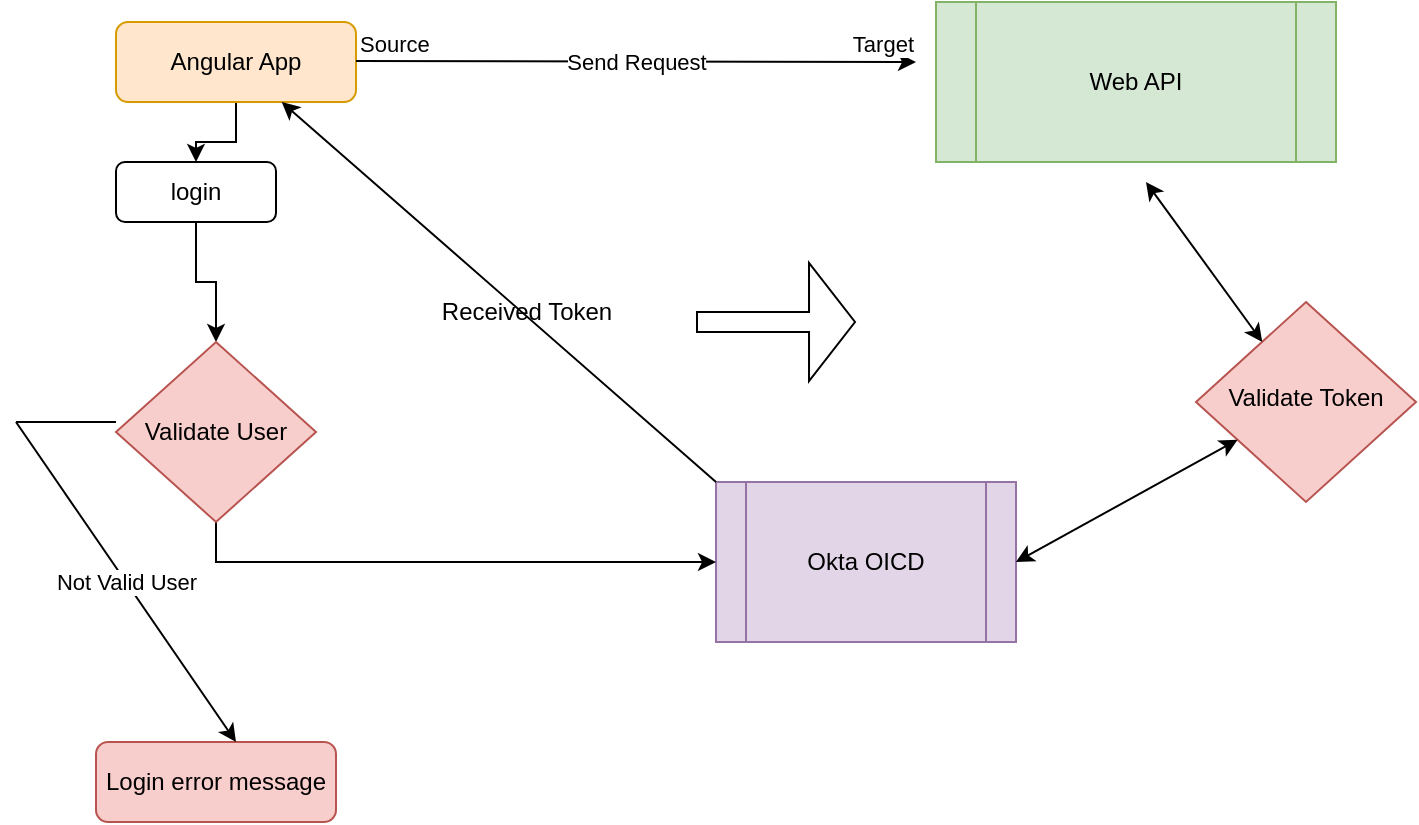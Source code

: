 <mxfile version="21.3.2" type="github">
  <diagram id="C5RBs43oDa-KdzZeNtuy" name="Page-1">
    <mxGraphModel dx="819" dy="444" grid="1" gridSize="10" guides="1" tooltips="1" connect="1" arrows="1" fold="1" page="1" pageScale="1" pageWidth="827" pageHeight="1169" math="0" shadow="0">
      <root>
        <mxCell id="WIyWlLk6GJQsqaUBKTNV-0" />
        <mxCell id="WIyWlLk6GJQsqaUBKTNV-1" parent="WIyWlLk6GJQsqaUBKTNV-0" />
        <mxCell id="m4UnzOkCJipVKD_xuJqB-21" value="" style="edgeStyle=orthogonalEdgeStyle;rounded=0;orthogonalLoop=1;jettySize=auto;html=1;" edge="1" parent="WIyWlLk6GJQsqaUBKTNV-1" source="WIyWlLk6GJQsqaUBKTNV-3" target="m4UnzOkCJipVKD_xuJqB-9">
          <mxGeometry relative="1" as="geometry" />
        </mxCell>
        <mxCell id="WIyWlLk6GJQsqaUBKTNV-3" value="Angular App&lt;br&gt;" style="rounded=1;whiteSpace=wrap;html=1;fontSize=12;glass=0;strokeWidth=1;shadow=0;fillColor=#ffe6cc;strokeColor=#d79b00;" parent="WIyWlLk6GJQsqaUBKTNV-1" vertex="1">
          <mxGeometry x="60" y="80" width="120" height="40" as="geometry" />
        </mxCell>
        <mxCell id="WIyWlLk6GJQsqaUBKTNV-6" value="Validate Token" style="rhombus;whiteSpace=wrap;html=1;shadow=0;fontFamily=Helvetica;fontSize=12;align=center;strokeWidth=1;spacing=6;spacingTop=-4;fillColor=#f8cecc;strokeColor=#b85450;" parent="WIyWlLk6GJQsqaUBKTNV-1" vertex="1">
          <mxGeometry x="600" y="220" width="110" height="100" as="geometry" />
        </mxCell>
        <mxCell id="WIyWlLk6GJQsqaUBKTNV-7" value="Login error message" style="rounded=1;whiteSpace=wrap;html=1;fontSize=12;glass=0;strokeWidth=1;shadow=0;fillColor=#f8cecc;strokeColor=#b85450;" parent="WIyWlLk6GJQsqaUBKTNV-1" vertex="1">
          <mxGeometry x="50" y="440" width="120" height="40" as="geometry" />
        </mxCell>
        <mxCell id="m4UnzOkCJipVKD_xuJqB-1" value="Web API" style="shape=process;whiteSpace=wrap;html=1;backgroundOutline=1;fillColor=#d5e8d4;strokeColor=#82b366;" vertex="1" parent="WIyWlLk6GJQsqaUBKTNV-1">
          <mxGeometry x="470" y="70" width="200" height="80" as="geometry" />
        </mxCell>
        <mxCell id="m4UnzOkCJipVKD_xuJqB-4" value="Okta OICD" style="shape=process;whiteSpace=wrap;html=1;backgroundOutline=1;fillColor=#e1d5e7;strokeColor=#9673a6;" vertex="1" parent="WIyWlLk6GJQsqaUBKTNV-1">
          <mxGeometry x="360" y="310" width="150" height="80" as="geometry" />
        </mxCell>
        <mxCell id="m4UnzOkCJipVKD_xuJqB-7" value="" style="endArrow=classic;startArrow=classic;html=1;rounded=0;exitX=1;exitY=0.5;exitDx=0;exitDy=0;" edge="1" parent="WIyWlLk6GJQsqaUBKTNV-1" source="m4UnzOkCJipVKD_xuJqB-4" target="WIyWlLk6GJQsqaUBKTNV-6">
          <mxGeometry width="50" height="50" relative="1" as="geometry">
            <mxPoint x="414" y="385" as="sourcePoint" />
            <mxPoint x="464" y="335" as="targetPoint" />
          </mxGeometry>
        </mxCell>
        <mxCell id="m4UnzOkCJipVKD_xuJqB-8" value="" style="endArrow=classic;startArrow=classic;html=1;rounded=0;" edge="1" parent="WIyWlLk6GJQsqaUBKTNV-1" source="WIyWlLk6GJQsqaUBKTNV-6">
          <mxGeometry width="50" height="50" relative="1" as="geometry">
            <mxPoint x="480" y="264" as="sourcePoint" />
            <mxPoint x="575" y="160" as="targetPoint" />
          </mxGeometry>
        </mxCell>
        <mxCell id="m4UnzOkCJipVKD_xuJqB-22" value="" style="edgeStyle=orthogonalEdgeStyle;rounded=0;orthogonalLoop=1;jettySize=auto;html=1;" edge="1" parent="WIyWlLk6GJQsqaUBKTNV-1" source="m4UnzOkCJipVKD_xuJqB-9" target="m4UnzOkCJipVKD_xuJqB-10">
          <mxGeometry relative="1" as="geometry" />
        </mxCell>
        <mxCell id="m4UnzOkCJipVKD_xuJqB-9" value="login" style="rounded=1;whiteSpace=wrap;html=1;" vertex="1" parent="WIyWlLk6GJQsqaUBKTNV-1">
          <mxGeometry x="60" y="150" width="80" height="30" as="geometry" />
        </mxCell>
        <mxCell id="m4UnzOkCJipVKD_xuJqB-14" value="" style="edgeStyle=orthogonalEdgeStyle;rounded=0;orthogonalLoop=1;jettySize=auto;html=1;exitX=0.5;exitY=1;exitDx=0;exitDy=0;entryX=0;entryY=0.5;entryDx=0;entryDy=0;" edge="1" parent="WIyWlLk6GJQsqaUBKTNV-1" source="m4UnzOkCJipVKD_xuJqB-10" target="m4UnzOkCJipVKD_xuJqB-4">
          <mxGeometry relative="1" as="geometry" />
        </mxCell>
        <mxCell id="m4UnzOkCJipVKD_xuJqB-10" value="Validate User" style="rhombus;whiteSpace=wrap;html=1;fillColor=#f8cecc;strokeColor=#b85450;" vertex="1" parent="WIyWlLk6GJQsqaUBKTNV-1">
          <mxGeometry x="60" y="240" width="100" height="90" as="geometry" />
        </mxCell>
        <mxCell id="m4UnzOkCJipVKD_xuJqB-20" value="Received Token" style="text;html=1;align=center;verticalAlign=middle;resizable=0;points=[];autosize=1;strokeColor=none;fillColor=none;" vertex="1" parent="WIyWlLk6GJQsqaUBKTNV-1">
          <mxGeometry x="210" y="210" width="110" height="30" as="geometry" />
        </mxCell>
        <mxCell id="m4UnzOkCJipVKD_xuJqB-26" value="" style="endArrow=classic;html=1;rounded=0;" edge="1" parent="WIyWlLk6GJQsqaUBKTNV-1">
          <mxGeometry relative="1" as="geometry">
            <mxPoint x="180" y="99.5" as="sourcePoint" />
            <mxPoint x="460" y="100" as="targetPoint" />
          </mxGeometry>
        </mxCell>
        <mxCell id="m4UnzOkCJipVKD_xuJqB-27" value="Send Request" style="edgeLabel;resizable=0;html=1;align=center;verticalAlign=middle;" connectable="0" vertex="1" parent="m4UnzOkCJipVKD_xuJqB-26">
          <mxGeometry relative="1" as="geometry" />
        </mxCell>
        <mxCell id="m4UnzOkCJipVKD_xuJqB-28" value="Source" style="edgeLabel;resizable=0;html=1;align=left;verticalAlign=bottom;" connectable="0" vertex="1" parent="m4UnzOkCJipVKD_xuJqB-26">
          <mxGeometry x="-1" relative="1" as="geometry" />
        </mxCell>
        <mxCell id="m4UnzOkCJipVKD_xuJqB-29" value="Target" style="edgeLabel;resizable=0;html=1;align=right;verticalAlign=bottom;" connectable="0" vertex="1" parent="m4UnzOkCJipVKD_xuJqB-26">
          <mxGeometry x="1" relative="1" as="geometry" />
        </mxCell>
        <mxCell id="m4UnzOkCJipVKD_xuJqB-31" value="" style="endArrow=classic;html=1;rounded=0;" edge="1" parent="WIyWlLk6GJQsqaUBKTNV-1">
          <mxGeometry relative="1" as="geometry">
            <mxPoint x="10" y="280" as="sourcePoint" />
            <mxPoint x="120" y="440" as="targetPoint" />
          </mxGeometry>
        </mxCell>
        <mxCell id="m4UnzOkCJipVKD_xuJqB-32" value="Not Valid User" style="edgeLabel;resizable=0;html=1;align=center;verticalAlign=middle;" connectable="0" vertex="1" parent="m4UnzOkCJipVKD_xuJqB-31">
          <mxGeometry relative="1" as="geometry" />
        </mxCell>
        <mxCell id="m4UnzOkCJipVKD_xuJqB-33" value="" style="endArrow=none;html=1;rounded=0;" edge="1" parent="WIyWlLk6GJQsqaUBKTNV-1">
          <mxGeometry width="50" height="50" relative="1" as="geometry">
            <mxPoint x="10" y="280" as="sourcePoint" />
            <mxPoint x="60" y="280" as="targetPoint" />
          </mxGeometry>
        </mxCell>
        <mxCell id="m4UnzOkCJipVKD_xuJqB-34" value="" style="endArrow=classic;html=1;rounded=0;exitX=0;exitY=0;exitDx=0;exitDy=0;" edge="1" parent="WIyWlLk6GJQsqaUBKTNV-1" source="m4UnzOkCJipVKD_xuJqB-4" target="WIyWlLk6GJQsqaUBKTNV-3">
          <mxGeometry width="50" height="50" relative="1" as="geometry">
            <mxPoint x="390" y="260" as="sourcePoint" />
            <mxPoint x="440" y="210" as="targetPoint" />
          </mxGeometry>
        </mxCell>
        <mxCell id="m4UnzOkCJipVKD_xuJqB-35" value="" style="shape=flexArrow;endArrow=classic;html=1;rounded=0;endWidth=48;endSize=7.33;" edge="1" parent="WIyWlLk6GJQsqaUBKTNV-1">
          <mxGeometry width="50" height="50" relative="1" as="geometry">
            <mxPoint x="350" y="230" as="sourcePoint" />
            <mxPoint x="430" y="230" as="targetPoint" />
          </mxGeometry>
        </mxCell>
      </root>
    </mxGraphModel>
  </diagram>
</mxfile>
